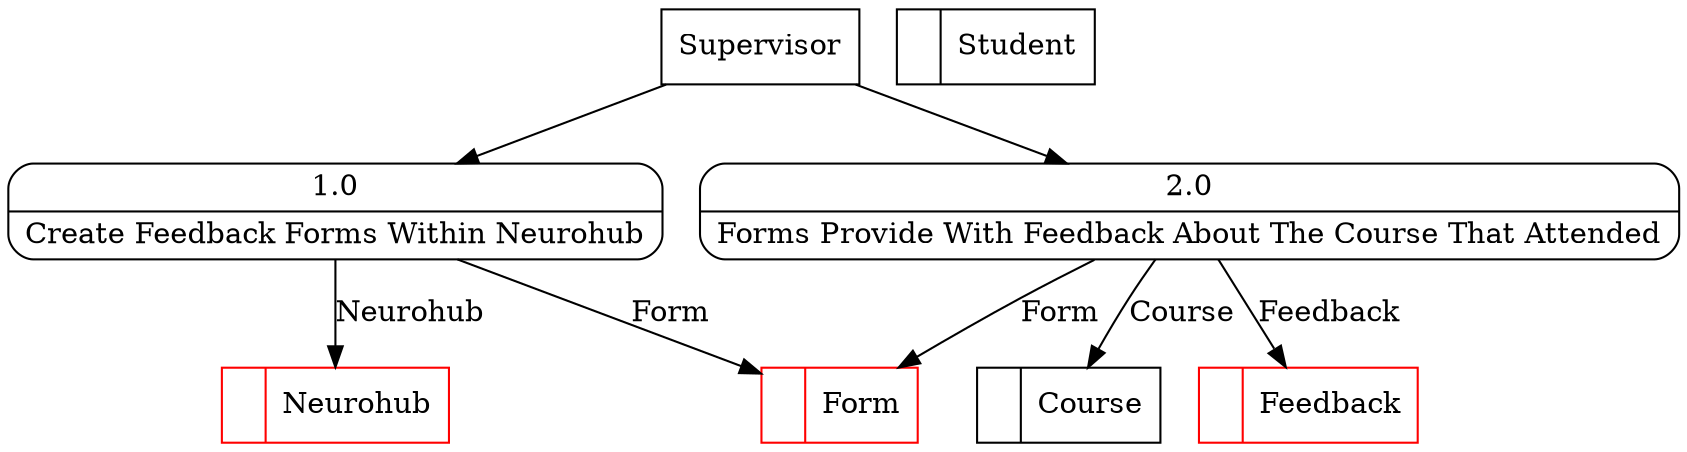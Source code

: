 digraph dfd2{ 
node[shape=record]
200 [label="<f0>  |<f1> Neurohub " color=red];
201 [label="<f0>  |<f1> Student " ];
202 [label="<f0>  |<f1> Course " ];
203 [label="<f0>  |<f1> Form " color=red];
204 [label="<f0>  |<f1> Feedback " color=red];
205 [label="Supervisor" shape=box];
206 [label="{<f0> 1.0|<f1> Create Feedback Forms Within Neurohub }" shape=Mrecord];
207 [label="{<f0> 2.0|<f1> Forms Provide With Feedback About The Course That Attended }" shape=Mrecord];
205 -> 206
205 -> 207
206 -> 200 [label="Neurohub"]
206 -> 203 [label="Form"]
207 -> 203 [label="Form"]
207 -> 204 [label="Feedback"]
207 -> 202 [label="Course"]
}